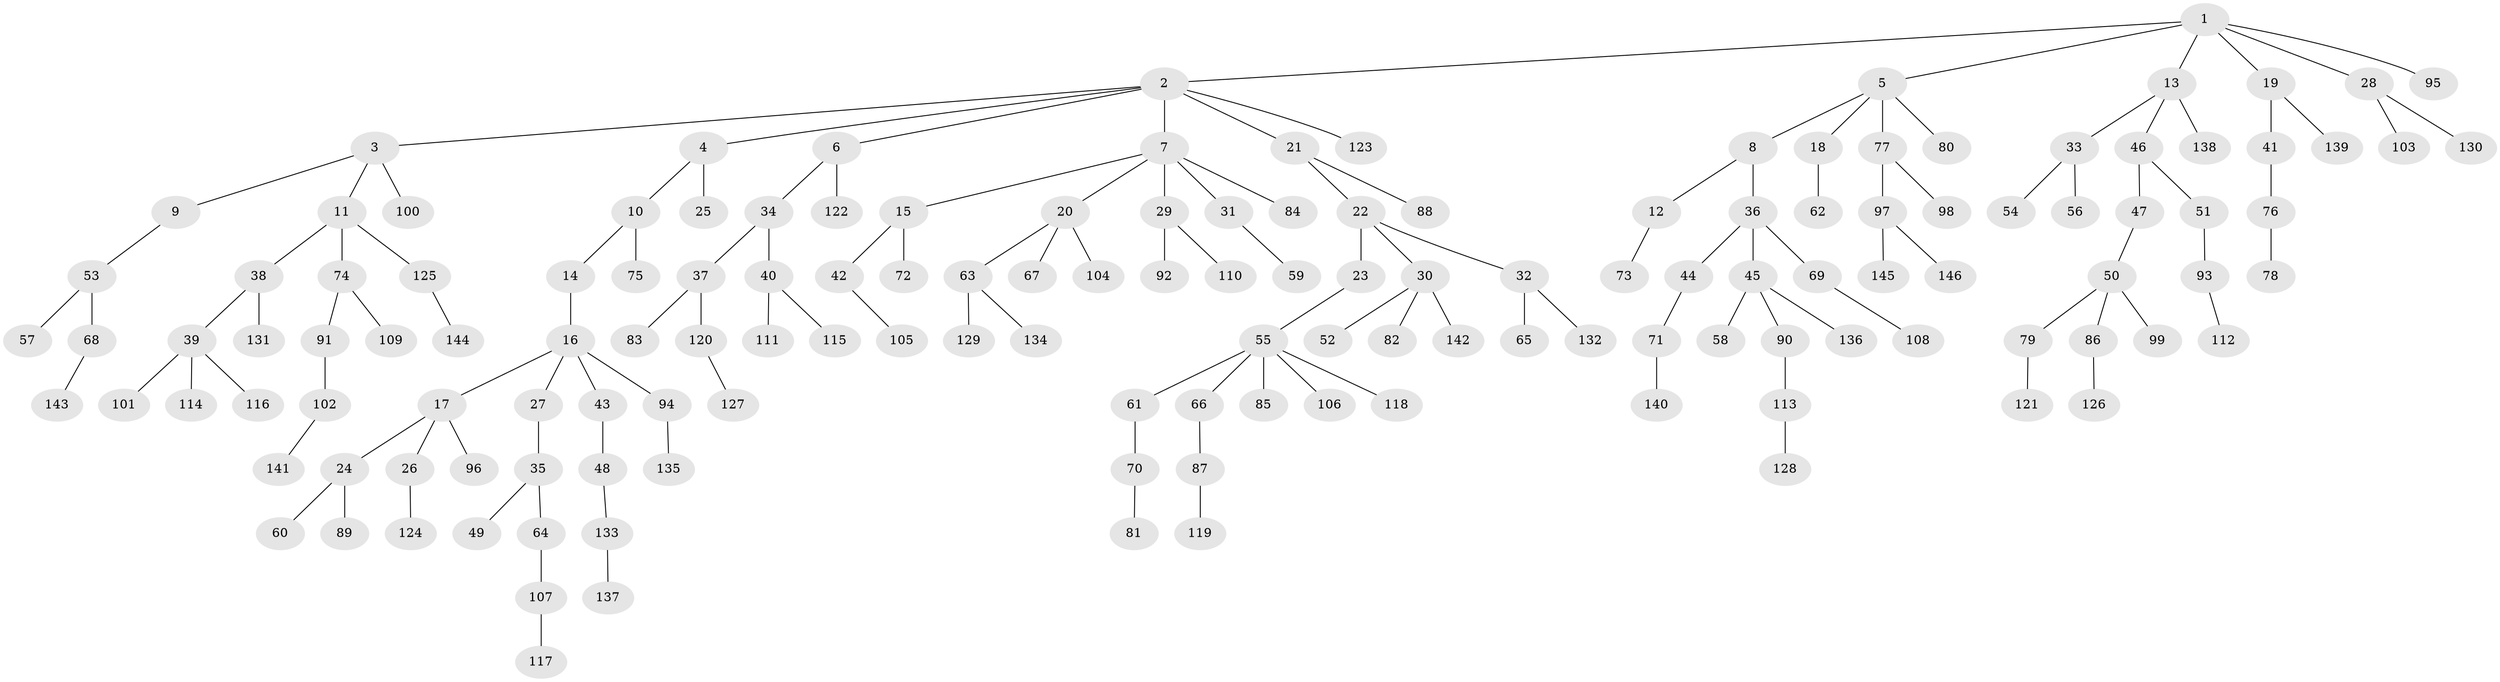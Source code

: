 // Generated by graph-tools (version 1.1) at 2025/50/03/09/25 03:50:18]
// undirected, 146 vertices, 145 edges
graph export_dot {
graph [start="1"]
  node [color=gray90,style=filled];
  1;
  2;
  3;
  4;
  5;
  6;
  7;
  8;
  9;
  10;
  11;
  12;
  13;
  14;
  15;
  16;
  17;
  18;
  19;
  20;
  21;
  22;
  23;
  24;
  25;
  26;
  27;
  28;
  29;
  30;
  31;
  32;
  33;
  34;
  35;
  36;
  37;
  38;
  39;
  40;
  41;
  42;
  43;
  44;
  45;
  46;
  47;
  48;
  49;
  50;
  51;
  52;
  53;
  54;
  55;
  56;
  57;
  58;
  59;
  60;
  61;
  62;
  63;
  64;
  65;
  66;
  67;
  68;
  69;
  70;
  71;
  72;
  73;
  74;
  75;
  76;
  77;
  78;
  79;
  80;
  81;
  82;
  83;
  84;
  85;
  86;
  87;
  88;
  89;
  90;
  91;
  92;
  93;
  94;
  95;
  96;
  97;
  98;
  99;
  100;
  101;
  102;
  103;
  104;
  105;
  106;
  107;
  108;
  109;
  110;
  111;
  112;
  113;
  114;
  115;
  116;
  117;
  118;
  119;
  120;
  121;
  122;
  123;
  124;
  125;
  126;
  127;
  128;
  129;
  130;
  131;
  132;
  133;
  134;
  135;
  136;
  137;
  138;
  139;
  140;
  141;
  142;
  143;
  144;
  145;
  146;
  1 -- 2;
  1 -- 5;
  1 -- 13;
  1 -- 19;
  1 -- 28;
  1 -- 95;
  2 -- 3;
  2 -- 4;
  2 -- 6;
  2 -- 7;
  2 -- 21;
  2 -- 123;
  3 -- 9;
  3 -- 11;
  3 -- 100;
  4 -- 10;
  4 -- 25;
  5 -- 8;
  5 -- 18;
  5 -- 77;
  5 -- 80;
  6 -- 34;
  6 -- 122;
  7 -- 15;
  7 -- 20;
  7 -- 29;
  7 -- 31;
  7 -- 84;
  8 -- 12;
  8 -- 36;
  9 -- 53;
  10 -- 14;
  10 -- 75;
  11 -- 38;
  11 -- 74;
  11 -- 125;
  12 -- 73;
  13 -- 33;
  13 -- 46;
  13 -- 138;
  14 -- 16;
  15 -- 42;
  15 -- 72;
  16 -- 17;
  16 -- 27;
  16 -- 43;
  16 -- 94;
  17 -- 24;
  17 -- 26;
  17 -- 96;
  18 -- 62;
  19 -- 41;
  19 -- 139;
  20 -- 63;
  20 -- 67;
  20 -- 104;
  21 -- 22;
  21 -- 88;
  22 -- 23;
  22 -- 30;
  22 -- 32;
  23 -- 55;
  24 -- 60;
  24 -- 89;
  26 -- 124;
  27 -- 35;
  28 -- 103;
  28 -- 130;
  29 -- 92;
  29 -- 110;
  30 -- 52;
  30 -- 82;
  30 -- 142;
  31 -- 59;
  32 -- 65;
  32 -- 132;
  33 -- 54;
  33 -- 56;
  34 -- 37;
  34 -- 40;
  35 -- 49;
  35 -- 64;
  36 -- 44;
  36 -- 45;
  36 -- 69;
  37 -- 83;
  37 -- 120;
  38 -- 39;
  38 -- 131;
  39 -- 101;
  39 -- 114;
  39 -- 116;
  40 -- 111;
  40 -- 115;
  41 -- 76;
  42 -- 105;
  43 -- 48;
  44 -- 71;
  45 -- 58;
  45 -- 90;
  45 -- 136;
  46 -- 47;
  46 -- 51;
  47 -- 50;
  48 -- 133;
  50 -- 79;
  50 -- 86;
  50 -- 99;
  51 -- 93;
  53 -- 57;
  53 -- 68;
  55 -- 61;
  55 -- 66;
  55 -- 85;
  55 -- 106;
  55 -- 118;
  61 -- 70;
  63 -- 129;
  63 -- 134;
  64 -- 107;
  66 -- 87;
  68 -- 143;
  69 -- 108;
  70 -- 81;
  71 -- 140;
  74 -- 91;
  74 -- 109;
  76 -- 78;
  77 -- 97;
  77 -- 98;
  79 -- 121;
  86 -- 126;
  87 -- 119;
  90 -- 113;
  91 -- 102;
  93 -- 112;
  94 -- 135;
  97 -- 145;
  97 -- 146;
  102 -- 141;
  107 -- 117;
  113 -- 128;
  120 -- 127;
  125 -- 144;
  133 -- 137;
}
